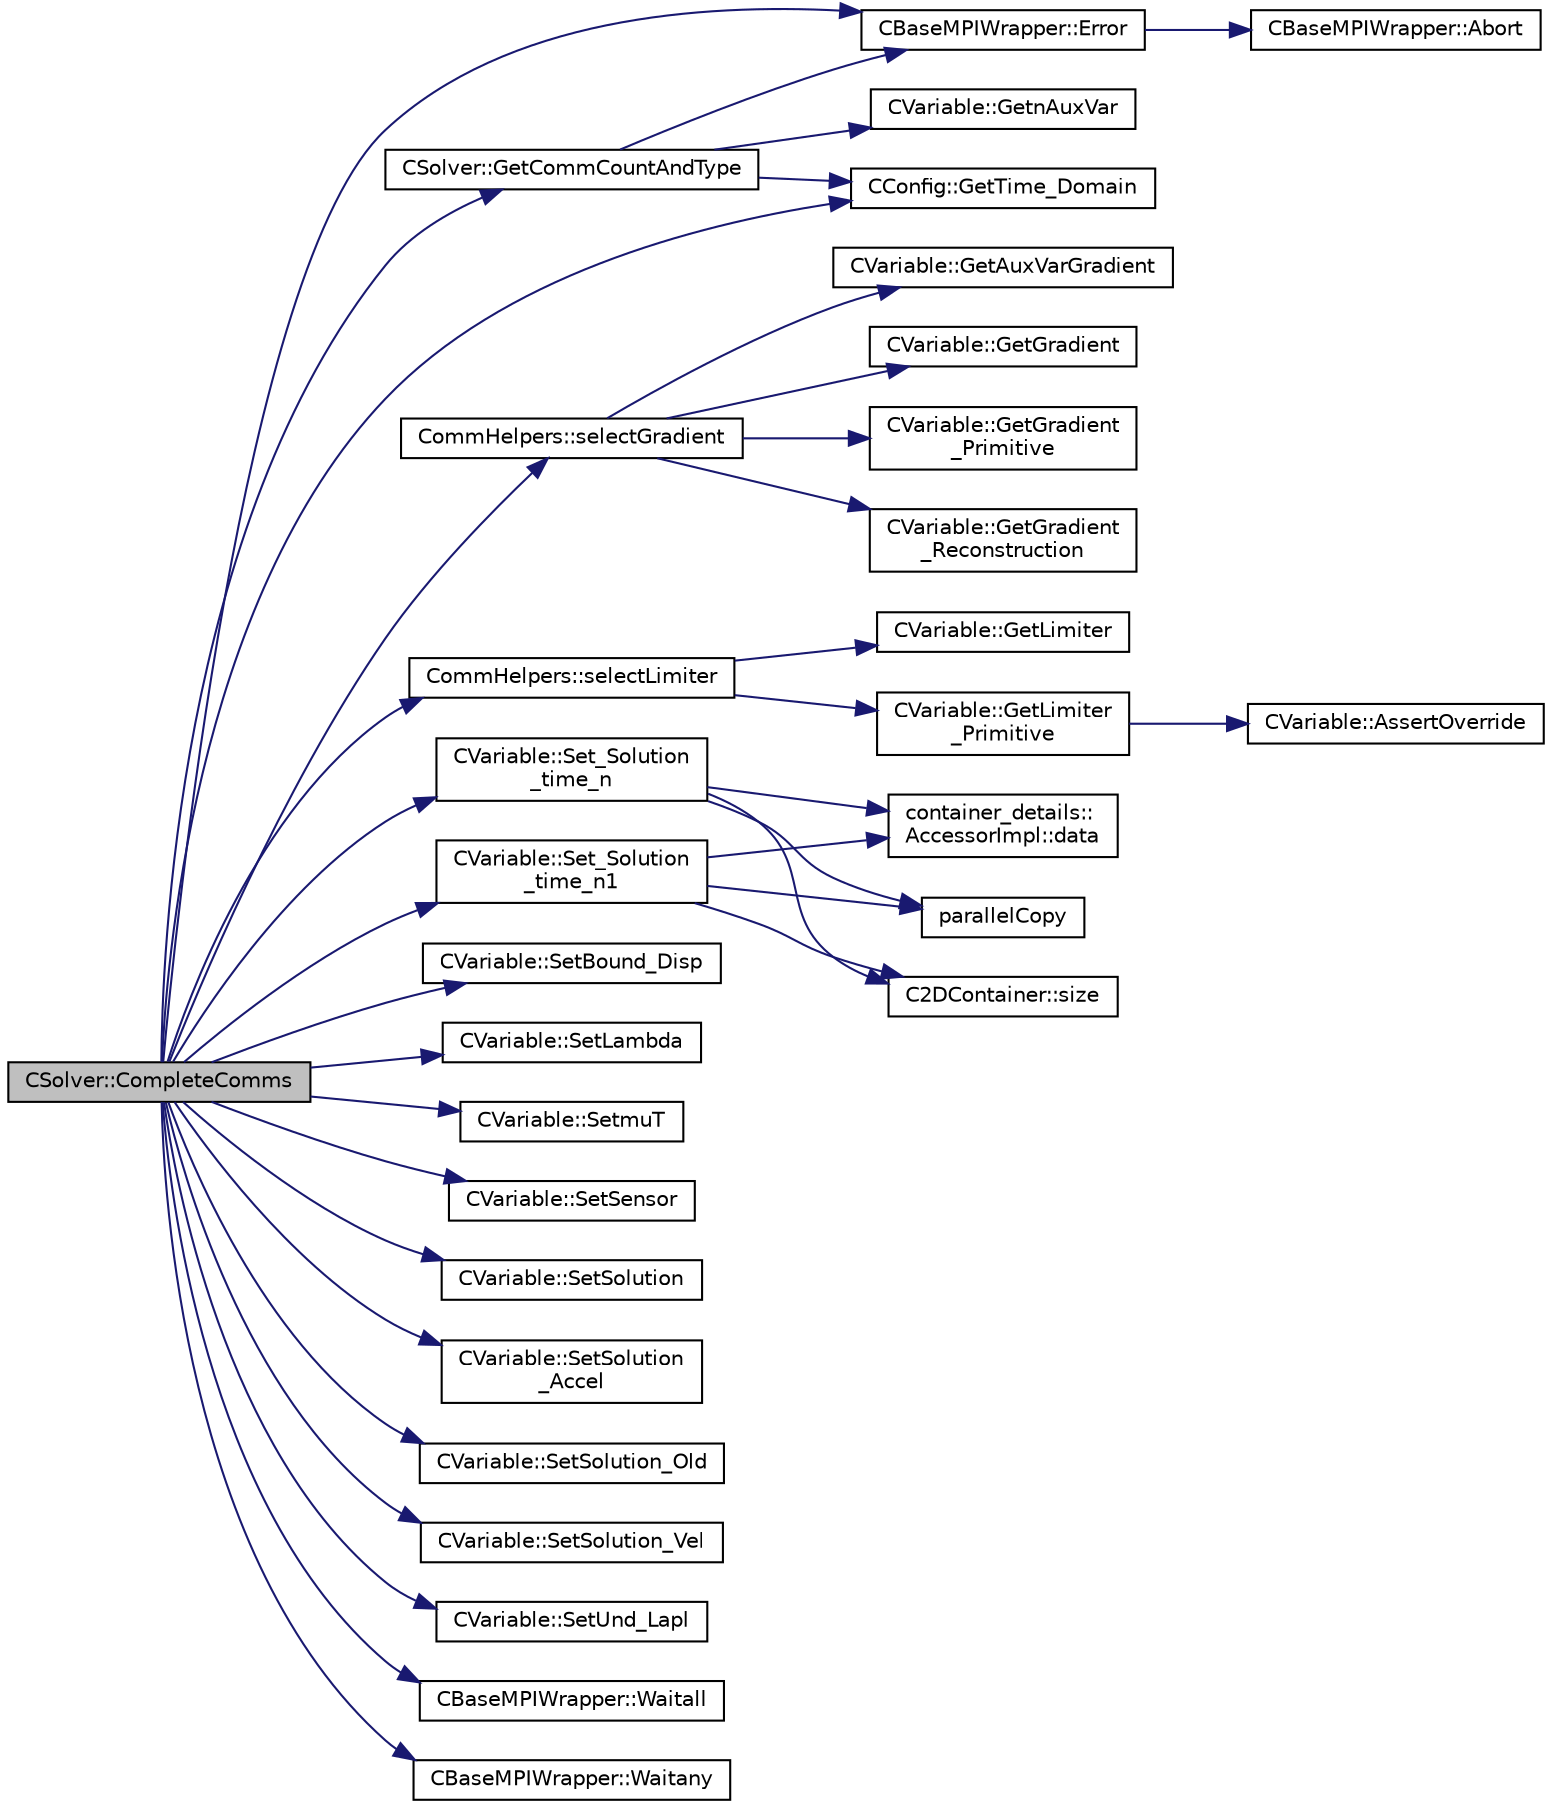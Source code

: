digraph "CSolver::CompleteComms"
{
 // LATEX_PDF_SIZE
  edge [fontname="Helvetica",fontsize="10",labelfontname="Helvetica",labelfontsize="10"];
  node [fontname="Helvetica",fontsize="10",shape=record];
  rankdir="LR";
  Node1 [label="CSolver::CompleteComms",height=0.2,width=0.4,color="black", fillcolor="grey75", style="filled", fontcolor="black",tooltip="Routine to complete the set of non-blocking communications launched by InitiateComms() and unpacking ..."];
  Node1 -> Node2 [color="midnightblue",fontsize="10",style="solid",fontname="Helvetica"];
  Node2 [label="CBaseMPIWrapper::Error",height=0.2,width=0.4,color="black", fillcolor="white", style="filled",URL="$classCBaseMPIWrapper.html#a04457c47629bda56704e6a8804833eeb",tooltip=" "];
  Node2 -> Node3 [color="midnightblue",fontsize="10",style="solid",fontname="Helvetica"];
  Node3 [label="CBaseMPIWrapper::Abort",height=0.2,width=0.4,color="black", fillcolor="white", style="filled",URL="$classCBaseMPIWrapper.html#af7297d861dca86b45cf561b6ab642e8f",tooltip=" "];
  Node1 -> Node4 [color="midnightblue",fontsize="10",style="solid",fontname="Helvetica"];
  Node4 [label="CSolver::GetCommCountAndType",height=0.2,width=0.4,color="black", fillcolor="white", style="filled",URL="$classCSolver.html#a56fdda7e77a14dfc70449ecef91336e7",tooltip="Helper function to define the type and number of variables per point for each communication type."];
  Node4 -> Node2 [color="midnightblue",fontsize="10",style="solid",fontname="Helvetica"];
  Node4 -> Node5 [color="midnightblue",fontsize="10",style="solid",fontname="Helvetica"];
  Node5 [label="CVariable::GetnAuxVar",height=0.2,width=0.4,color="black", fillcolor="white", style="filled",URL="$classCVariable.html#a6374f3577665817f4f524f7c2182174a",tooltip="Get the number of auxiliary variables."];
  Node4 -> Node6 [color="midnightblue",fontsize="10",style="solid",fontname="Helvetica"];
  Node6 [label="CConfig::GetTime_Domain",height=0.2,width=0.4,color="black", fillcolor="white", style="filled",URL="$classCConfig.html#a85d2e3cf43b77c63642c40c235b853f3",tooltip="Check if the multizone problem is solved for time domain."];
  Node1 -> Node6 [color="midnightblue",fontsize="10",style="solid",fontname="Helvetica"];
  Node1 -> Node7 [color="midnightblue",fontsize="10",style="solid",fontname="Helvetica"];
  Node7 [label="CommHelpers::selectGradient",height=0.2,width=0.4,color="black", fillcolor="white", style="filled",URL="$namespaceCommHelpers.html#aefdfc34d031234297fad9b2310a922d4",tooltip=" "];
  Node7 -> Node8 [color="midnightblue",fontsize="10",style="solid",fontname="Helvetica"];
  Node8 [label="CVariable::GetAuxVarGradient",height=0.2,width=0.4,color="black", fillcolor="white", style="filled",URL="$classCVariable.html#ad43c887251a67276ddb46b7d2320d224",tooltip="Get the gradient of the auxilary variables."];
  Node7 -> Node9 [color="midnightblue",fontsize="10",style="solid",fontname="Helvetica"];
  Node9 [label="CVariable::GetGradient",height=0.2,width=0.4,color="black", fillcolor="white", style="filled",URL="$classCVariable.html#a07d4f954fe5a79e6f85adab3d462d73c",tooltip="Get the gradient of the entire solution."];
  Node7 -> Node10 [color="midnightblue",fontsize="10",style="solid",fontname="Helvetica"];
  Node10 [label="CVariable::GetGradient\l_Primitive",height=0.2,width=0.4,color="black", fillcolor="white", style="filled",URL="$classCVariable.html#a8b7f4e020a837b1fe639e8d875f964d5",tooltip="A virtual member."];
  Node7 -> Node11 [color="midnightblue",fontsize="10",style="solid",fontname="Helvetica"];
  Node11 [label="CVariable::GetGradient\l_Reconstruction",height=0.2,width=0.4,color="black", fillcolor="white", style="filled",URL="$classCVariable.html#a18fee07edc76930704432233b89572bf",tooltip="Get the value of the primitive gradient for MUSCL reconstruction."];
  Node1 -> Node12 [color="midnightblue",fontsize="10",style="solid",fontname="Helvetica"];
  Node12 [label="CommHelpers::selectLimiter",height=0.2,width=0.4,color="black", fillcolor="white", style="filled",URL="$namespaceCommHelpers.html#aae9892d8f4089058f1fe9f51729269dd",tooltip=" "];
  Node12 -> Node13 [color="midnightblue",fontsize="10",style="solid",fontname="Helvetica"];
  Node13 [label="CVariable::GetLimiter",height=0.2,width=0.4,color="black", fillcolor="white", style="filled",URL="$classCVariable.html#ab4f777128f4b2375b5203c410fca7fcf",tooltip="Get the slope limiter."];
  Node12 -> Node14 [color="midnightblue",fontsize="10",style="solid",fontname="Helvetica"];
  Node14 [label="CVariable::GetLimiter\l_Primitive",height=0.2,width=0.4,color="black", fillcolor="white", style="filled",URL="$classCVariable.html#aa270f046d6bb56c65899db35c4489fd4",tooltip="Get the primitive variables limiter."];
  Node14 -> Node15 [color="midnightblue",fontsize="10",style="solid",fontname="Helvetica"];
  Node15 [label="CVariable::AssertOverride",height=0.2,width=0.4,color="black", fillcolor="white", style="filled",URL="$classCVariable.html#a57eb0e83f25f08d544f92b75e3f8b617",tooltip=" "];
  Node1 -> Node16 [color="midnightblue",fontsize="10",style="solid",fontname="Helvetica"];
  Node16 [label="CVariable::Set_Solution\l_time_n",height=0.2,width=0.4,color="black", fillcolor="white", style="filled",URL="$classCVariable.html#abf55f051089ec13d9c0422ed3389a9dc",tooltip="Set the variable solution at time n."];
  Node16 -> Node17 [color="midnightblue",fontsize="10",style="solid",fontname="Helvetica"];
  Node17 [label="container_details::\lAccessorImpl::data",height=0.2,width=0.4,color="black", fillcolor="white", style="filled",URL="$classcontainer__details_1_1AccessorImpl.html#a5b5318f7212e57c13e464c398f74b3d5",tooltip=" "];
  Node16 -> Node18 [color="midnightblue",fontsize="10",style="solid",fontname="Helvetica"];
  Node18 [label="parallelCopy",height=0.2,width=0.4,color="black", fillcolor="white", style="filled",URL="$omp__structure_8hpp.html#a3af8b37ed645164f4c3441fa75e5fa76",tooltip="Copy data from one array-like object to another in parallel."];
  Node16 -> Node19 [color="midnightblue",fontsize="10",style="solid",fontname="Helvetica"];
  Node19 [label="C2DContainer::size",height=0.2,width=0.4,color="black", fillcolor="white", style="filled",URL="$classC2DContainer.html#a8278113dbcf54123f9852e7e44583759",tooltip=" "];
  Node1 -> Node20 [color="midnightblue",fontsize="10",style="solid",fontname="Helvetica"];
  Node20 [label="CVariable::Set_Solution\l_time_n1",height=0.2,width=0.4,color="black", fillcolor="white", style="filled",URL="$classCVariable.html#a527a337871bb37c3bb2df40c2b946884",tooltip="Set the variable solution at time n-1."];
  Node20 -> Node17 [color="midnightblue",fontsize="10",style="solid",fontname="Helvetica"];
  Node20 -> Node18 [color="midnightblue",fontsize="10",style="solid",fontname="Helvetica"];
  Node20 -> Node19 [color="midnightblue",fontsize="10",style="solid",fontname="Helvetica"];
  Node1 -> Node21 [color="midnightblue",fontsize="10",style="solid",fontname="Helvetica"];
  Node21 [label="CVariable::SetBound_Disp",height=0.2,width=0.4,color="black", fillcolor="white", style="filled",URL="$classCVariable.html#a840431a0403b4bddd0a99dbfdf365795",tooltip="A virtual member. Set the boundary displacement."];
  Node1 -> Node22 [color="midnightblue",fontsize="10",style="solid",fontname="Helvetica"];
  Node22 [label="CVariable::SetLambda",height=0.2,width=0.4,color="black", fillcolor="white", style="filled",URL="$classCVariable.html#afc0086076d62561f31a39f774c297428",tooltip="Set the value of the spectral radius."];
  Node1 -> Node23 [color="midnightblue",fontsize="10",style="solid",fontname="Helvetica"];
  Node23 [label="CVariable::SetmuT",height=0.2,width=0.4,color="black", fillcolor="white", style="filled",URL="$classCVariable.html#a91256a1e927c5a529d853d0f127243de",tooltip="Set the value of the eddy viscosity."];
  Node1 -> Node24 [color="midnightblue",fontsize="10",style="solid",fontname="Helvetica"];
  Node24 [label="CVariable::SetSensor",height=0.2,width=0.4,color="black", fillcolor="white", style="filled",URL="$classCVariable.html#a79ebe4ea3cc8eccd8b004256c5492a9e",tooltip="Set pressure sensor."];
  Node1 -> Node25 [color="midnightblue",fontsize="10",style="solid",fontname="Helvetica"];
  Node25 [label="CVariable::SetSolution",height=0.2,width=0.4,color="black", fillcolor="white", style="filled",URL="$classCVariable.html#a22fbbd7bc6491672843000644a05c6a5",tooltip="Set the value of the solution, all variables."];
  Node1 -> Node26 [color="midnightblue",fontsize="10",style="solid",fontname="Helvetica"];
  Node26 [label="CVariable::SetSolution\l_Accel",height=0.2,width=0.4,color="black", fillcolor="white", style="filled",URL="$classCVariable.html#af87029baec777039085fb1ff17ee9555",tooltip="Set the value of the acceleration (Structural Analysis)."];
  Node1 -> Node27 [color="midnightblue",fontsize="10",style="solid",fontname="Helvetica"];
  Node27 [label="CVariable::SetSolution_Old",height=0.2,width=0.4,color="black", fillcolor="white", style="filled",URL="$classCVariable.html#a6ee4d8d450971204cc054a33d6473732",tooltip="Set the value of the old solution."];
  Node1 -> Node28 [color="midnightblue",fontsize="10",style="solid",fontname="Helvetica"];
  Node28 [label="CVariable::SetSolution_Vel",height=0.2,width=0.4,color="black", fillcolor="white", style="filled",URL="$classCVariable.html#a5c1430d98acd399f1371f23e6fae053f",tooltip="Set the value of the velocity (Structural Analysis)."];
  Node1 -> Node29 [color="midnightblue",fontsize="10",style="solid",fontname="Helvetica"];
  Node29 [label="CVariable::SetUnd_Lapl",height=0.2,width=0.4,color="black", fillcolor="white", style="filled",URL="$classCVariable.html#a70f0c6e3ddcf2fdcde3b90f217a0d4a3",tooltip="Set a value to the undivided laplacian."];
  Node1 -> Node30 [color="midnightblue",fontsize="10",style="solid",fontname="Helvetica"];
  Node30 [label="CBaseMPIWrapper::Waitall",height=0.2,width=0.4,color="black", fillcolor="white", style="filled",URL="$classCBaseMPIWrapper.html#a01c02f8c0c799ccd15023f0c2c3cae27",tooltip=" "];
  Node1 -> Node31 [color="midnightblue",fontsize="10",style="solid",fontname="Helvetica"];
  Node31 [label="CBaseMPIWrapper::Waitany",height=0.2,width=0.4,color="black", fillcolor="white", style="filled",URL="$classCBaseMPIWrapper.html#a5f4a1382f625fbbfb2c6224a87591825",tooltip=" "];
}
